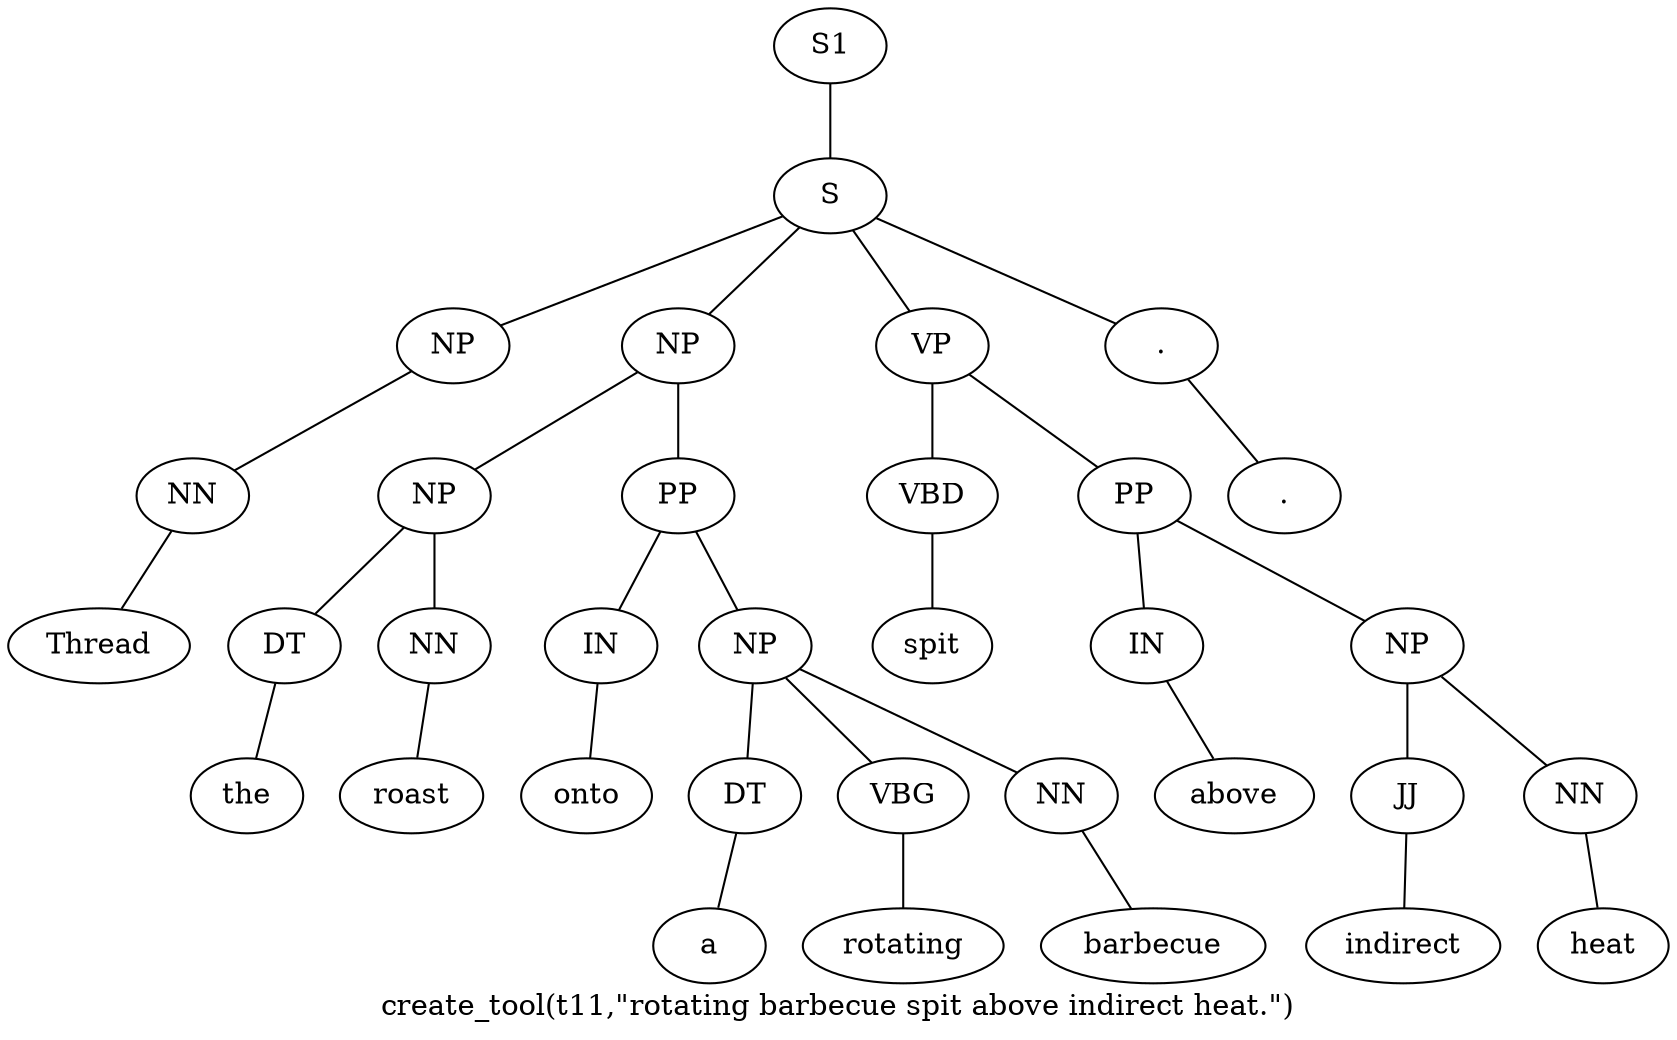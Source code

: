 graph SyntaxGraph {
	label = "create_tool(t11,\"rotating barbecue spit above indirect heat.\")";
	Node0 [label="S1"];
	Node1 [label="S"];
	Node2 [label="NP"];
	Node3 [label="NN"];
	Node4 [label="Thread"];
	Node5 [label="NP"];
	Node6 [label="NP"];
	Node7 [label="DT"];
	Node8 [label="the"];
	Node9 [label="NN"];
	Node10 [label="roast"];
	Node11 [label="PP"];
	Node12 [label="IN"];
	Node13 [label="onto"];
	Node14 [label="NP"];
	Node15 [label="DT"];
	Node16 [label="a"];
	Node17 [label="VBG"];
	Node18 [label="rotating"];
	Node19 [label="NN"];
	Node20 [label="barbecue"];
	Node21 [label="VP"];
	Node22 [label="VBD"];
	Node23 [label="spit"];
	Node24 [label="PP"];
	Node25 [label="IN"];
	Node26 [label="above"];
	Node27 [label="NP"];
	Node28 [label="JJ"];
	Node29 [label="indirect"];
	Node30 [label="NN"];
	Node31 [label="heat"];
	Node32 [label="."];
	Node33 [label="."];

	Node0 -- Node1;
	Node1 -- Node2;
	Node1 -- Node5;
	Node1 -- Node21;
	Node1 -- Node32;
	Node2 -- Node3;
	Node3 -- Node4;
	Node5 -- Node6;
	Node5 -- Node11;
	Node6 -- Node7;
	Node6 -- Node9;
	Node7 -- Node8;
	Node9 -- Node10;
	Node11 -- Node12;
	Node11 -- Node14;
	Node12 -- Node13;
	Node14 -- Node15;
	Node14 -- Node17;
	Node14 -- Node19;
	Node15 -- Node16;
	Node17 -- Node18;
	Node19 -- Node20;
	Node21 -- Node22;
	Node21 -- Node24;
	Node22 -- Node23;
	Node24 -- Node25;
	Node24 -- Node27;
	Node25 -- Node26;
	Node27 -- Node28;
	Node27 -- Node30;
	Node28 -- Node29;
	Node30 -- Node31;
	Node32 -- Node33;
}
